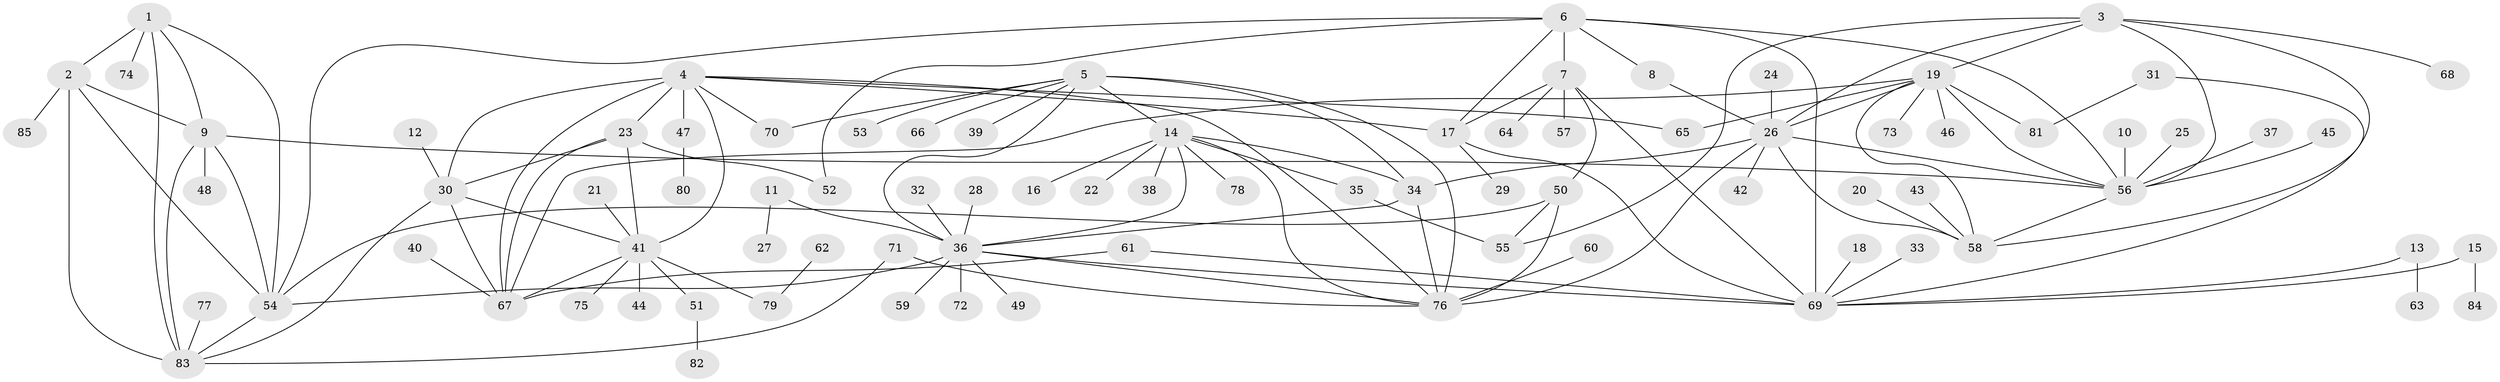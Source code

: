 // original degree distribution, {6: 0.041666666666666664, 8: 0.05, 9: 0.025, 5: 0.016666666666666666, 12: 0.008333333333333333, 11: 0.041666666666666664, 7: 0.05, 14: 0.008333333333333333, 13: 0.008333333333333333, 2: 0.14166666666666666, 3: 0.041666666666666664, 1: 0.55, 4: 0.016666666666666666}
// Generated by graph-tools (version 1.1) at 2025/37/03/04/25 23:37:39]
// undirected, 85 vertices, 129 edges
graph export_dot {
  node [color=gray90,style=filled];
  1;
  2;
  3;
  4;
  5;
  6;
  7;
  8;
  9;
  10;
  11;
  12;
  13;
  14;
  15;
  16;
  17;
  18;
  19;
  20;
  21;
  22;
  23;
  24;
  25;
  26;
  27;
  28;
  29;
  30;
  31;
  32;
  33;
  34;
  35;
  36;
  37;
  38;
  39;
  40;
  41;
  42;
  43;
  44;
  45;
  46;
  47;
  48;
  49;
  50;
  51;
  52;
  53;
  54;
  55;
  56;
  57;
  58;
  59;
  60;
  61;
  62;
  63;
  64;
  65;
  66;
  67;
  68;
  69;
  70;
  71;
  72;
  73;
  74;
  75;
  76;
  77;
  78;
  79;
  80;
  81;
  82;
  83;
  84;
  85;
  1 -- 2 [weight=2.0];
  1 -- 9 [weight=1.0];
  1 -- 54 [weight=1.0];
  1 -- 74 [weight=1.0];
  1 -- 83 [weight=1.0];
  2 -- 9 [weight=2.0];
  2 -- 54 [weight=2.0];
  2 -- 83 [weight=2.0];
  2 -- 85 [weight=1.0];
  3 -- 19 [weight=2.0];
  3 -- 26 [weight=2.0];
  3 -- 55 [weight=1.0];
  3 -- 56 [weight=2.0];
  3 -- 58 [weight=2.0];
  3 -- 68 [weight=1.0];
  4 -- 17 [weight=1.0];
  4 -- 23 [weight=2.0];
  4 -- 30 [weight=2.0];
  4 -- 41 [weight=2.0];
  4 -- 47 [weight=1.0];
  4 -- 65 [weight=1.0];
  4 -- 67 [weight=2.0];
  4 -- 70 [weight=1.0];
  4 -- 76 [weight=1.0];
  5 -- 14 [weight=2.0];
  5 -- 34 [weight=2.0];
  5 -- 36 [weight=2.0];
  5 -- 39 [weight=1.0];
  5 -- 53 [weight=1.0];
  5 -- 66 [weight=1.0];
  5 -- 70 [weight=1.0];
  5 -- 76 [weight=2.0];
  6 -- 7 [weight=4.0];
  6 -- 8 [weight=1.0];
  6 -- 17 [weight=2.0];
  6 -- 52 [weight=1.0];
  6 -- 54 [weight=1.0];
  6 -- 56 [weight=1.0];
  6 -- 69 [weight=2.0];
  7 -- 17 [weight=2.0];
  7 -- 50 [weight=1.0];
  7 -- 57 [weight=1.0];
  7 -- 64 [weight=1.0];
  7 -- 69 [weight=2.0];
  8 -- 26 [weight=1.0];
  9 -- 48 [weight=1.0];
  9 -- 54 [weight=1.0];
  9 -- 56 [weight=1.0];
  9 -- 83 [weight=1.0];
  10 -- 56 [weight=1.0];
  11 -- 27 [weight=1.0];
  11 -- 36 [weight=1.0];
  12 -- 30 [weight=1.0];
  13 -- 63 [weight=1.0];
  13 -- 69 [weight=1.0];
  14 -- 16 [weight=1.0];
  14 -- 22 [weight=1.0];
  14 -- 34 [weight=1.0];
  14 -- 35 [weight=1.0];
  14 -- 36 [weight=1.0];
  14 -- 38 [weight=1.0];
  14 -- 76 [weight=1.0];
  14 -- 78 [weight=1.0];
  15 -- 69 [weight=1.0];
  15 -- 84 [weight=1.0];
  17 -- 29 [weight=1.0];
  17 -- 69 [weight=1.0];
  18 -- 69 [weight=1.0];
  19 -- 26 [weight=1.0];
  19 -- 46 [weight=1.0];
  19 -- 56 [weight=1.0];
  19 -- 58 [weight=1.0];
  19 -- 65 [weight=1.0];
  19 -- 67 [weight=1.0];
  19 -- 73 [weight=1.0];
  19 -- 81 [weight=1.0];
  20 -- 58 [weight=1.0];
  21 -- 41 [weight=1.0];
  23 -- 30 [weight=1.0];
  23 -- 41 [weight=1.0];
  23 -- 52 [weight=1.0];
  23 -- 67 [weight=1.0];
  24 -- 26 [weight=1.0];
  25 -- 56 [weight=1.0];
  26 -- 34 [weight=1.0];
  26 -- 42 [weight=1.0];
  26 -- 56 [weight=1.0];
  26 -- 58 [weight=1.0];
  26 -- 76 [weight=1.0];
  28 -- 36 [weight=1.0];
  30 -- 41 [weight=1.0];
  30 -- 67 [weight=1.0];
  30 -- 83 [weight=1.0];
  31 -- 69 [weight=1.0];
  31 -- 81 [weight=1.0];
  32 -- 36 [weight=1.0];
  33 -- 69 [weight=1.0];
  34 -- 36 [weight=1.0];
  34 -- 76 [weight=1.0];
  35 -- 55 [weight=1.0];
  36 -- 49 [weight=1.0];
  36 -- 54 [weight=1.0];
  36 -- 59 [weight=1.0];
  36 -- 69 [weight=1.0];
  36 -- 72 [weight=1.0];
  36 -- 76 [weight=1.0];
  37 -- 56 [weight=1.0];
  40 -- 67 [weight=1.0];
  41 -- 44 [weight=1.0];
  41 -- 51 [weight=1.0];
  41 -- 67 [weight=1.0];
  41 -- 75 [weight=1.0];
  41 -- 79 [weight=1.0];
  43 -- 58 [weight=1.0];
  45 -- 56 [weight=1.0];
  47 -- 80 [weight=1.0];
  50 -- 54 [weight=1.0];
  50 -- 55 [weight=1.0];
  50 -- 76 [weight=1.0];
  51 -- 82 [weight=1.0];
  54 -- 83 [weight=1.0];
  56 -- 58 [weight=1.0];
  60 -- 76 [weight=1.0];
  61 -- 67 [weight=1.0];
  61 -- 69 [weight=1.0];
  62 -- 79 [weight=1.0];
  71 -- 76 [weight=1.0];
  71 -- 83 [weight=1.0];
  77 -- 83 [weight=1.0];
}
